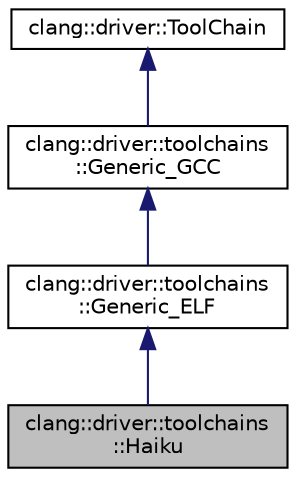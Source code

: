 digraph "clang::driver::toolchains::Haiku"
{
 // LATEX_PDF_SIZE
  bgcolor="transparent";
  edge [fontname="Helvetica",fontsize="10",labelfontname="Helvetica",labelfontsize="10"];
  node [fontname="Helvetica",fontsize="10",shape=record];
  Node1 [label="clang::driver::toolchains\l::Haiku",height=0.2,width=0.4,color="black", fillcolor="grey75", style="filled", fontcolor="black",tooltip=" "];
  Node2 -> Node1 [dir="back",color="midnightblue",fontsize="10",style="solid",fontname="Helvetica"];
  Node2 [label="clang::driver::toolchains\l::Generic_ELF",height=0.2,width=0.4,color="black",URL="$classclang_1_1driver_1_1toolchains_1_1Generic__ELF.html",tooltip=" "];
  Node3 -> Node2 [dir="back",color="midnightblue",fontsize="10",style="solid",fontname="Helvetica"];
  Node3 [label="clang::driver::toolchains\l::Generic_GCC",height=0.2,width=0.4,color="black",URL="$classclang_1_1driver_1_1toolchains_1_1Generic__GCC.html",tooltip="Generic_GCC - A tool chain using the 'gcc' command to perform all subcommands; this relies on gcc tra..."];
  Node4 -> Node3 [dir="back",color="midnightblue",fontsize="10",style="solid",fontname="Helvetica"];
  Node4 [label="clang::driver::ToolChain",height=0.2,width=0.4,color="black",URL="$classclang_1_1driver_1_1ToolChain.html",tooltip="ToolChain - Access to tools for a single platform."];
}
